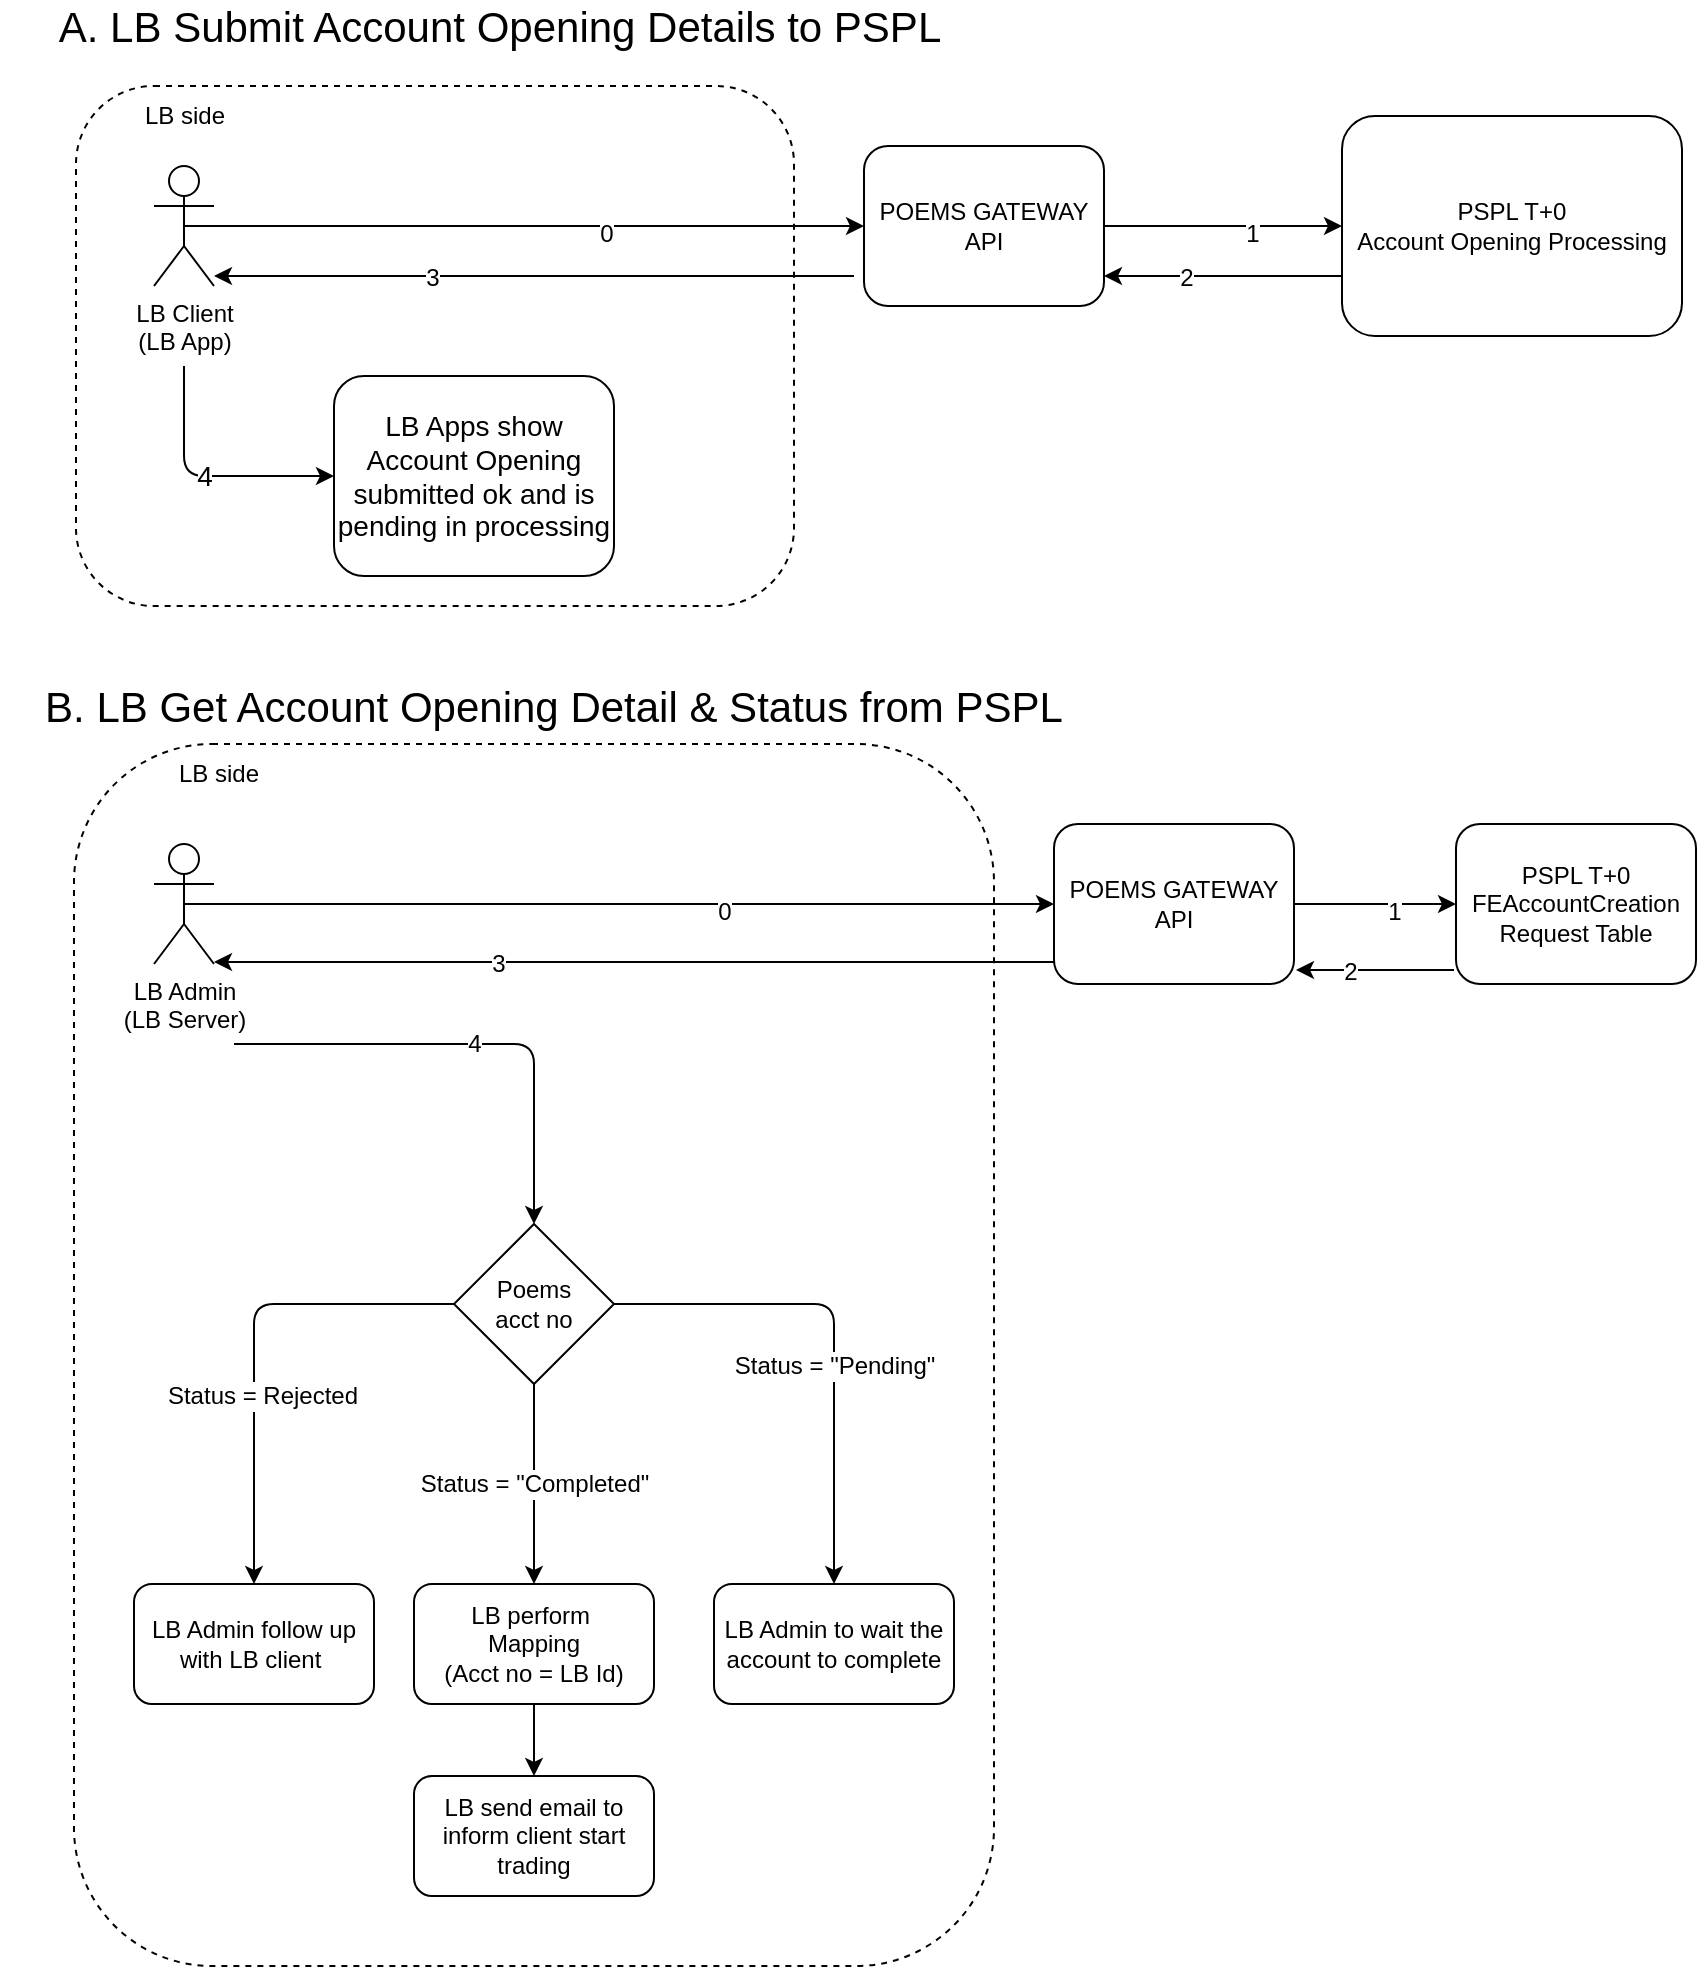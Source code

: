 <mxfile version="12.1.5" type="github" pages="1">
  <diagram id="UOzD4N3eyY4db2SnFhZ8" name="Page-1">
    <mxGraphModel dx="1888" dy="500" grid="1" gridSize="10" guides="1" tooltips="1" connect="1" arrows="1" fold="1" page="1" pageScale="1" pageWidth="850" pageHeight="1100" math="0" shadow="0">
      <root>
        <mxCell id="0"/>
        <mxCell id="1" parent="0"/>
        <mxCell id="Ur7TswTjiC4Jq3S4hagu-4" value="POEMS GATEWAY&lt;br&gt;API" style="rounded=1;whiteSpace=wrap;html=1;" parent="1" vertex="1">
          <mxGeometry x="425" y="100" width="120" height="80" as="geometry"/>
        </mxCell>
        <mxCell id="wVM4E26sl-JtEafnIeuh-3" value="PSPL T+0 &lt;br&gt;Account Opening Processing" style="rounded=1;whiteSpace=wrap;html=1;" vertex="1" parent="1">
          <mxGeometry x="664" y="85" width="170" height="110" as="geometry"/>
        </mxCell>
        <mxCell id="wVM4E26sl-JtEafnIeuh-4" value="" style="endArrow=classic;html=1;exitX=1;exitY=0.5;exitDx=0;exitDy=0;entryX=0;entryY=0.5;entryDx=0;entryDy=0;" edge="1" parent="1" source="Ur7TswTjiC4Jq3S4hagu-4" target="wVM4E26sl-JtEafnIeuh-3">
          <mxGeometry width="50" height="50" relative="1" as="geometry">
            <mxPoint x="340" y="140" as="sourcePoint"/>
            <mxPoint x="485" y="140" as="targetPoint"/>
          </mxGeometry>
        </mxCell>
        <mxCell id="wVM4E26sl-JtEafnIeuh-5" value="1" style="text;html=1;resizable=0;points=[];align=center;verticalAlign=middle;labelBackgroundColor=#ffffff;" vertex="1" connectable="0" parent="wVM4E26sl-JtEafnIeuh-4">
          <mxGeometry x="0.239" y="-4" relative="1" as="geometry">
            <mxPoint as="offset"/>
          </mxGeometry>
        </mxCell>
        <mxCell id="wVM4E26sl-JtEafnIeuh-6" value="" style="endArrow=classic;html=1;exitX=0;exitY=0.682;exitDx=0;exitDy=0;exitPerimeter=0;entryX=1;entryY=0.75;entryDx=0;entryDy=0;" edge="1" parent="1">
          <mxGeometry width="50" height="50" relative="1" as="geometry">
            <mxPoint x="664" y="165.02" as="sourcePoint"/>
            <mxPoint x="545" y="165" as="targetPoint"/>
          </mxGeometry>
        </mxCell>
        <mxCell id="wVM4E26sl-JtEafnIeuh-8" value="2" style="text;html=1;resizable=0;points=[];align=center;verticalAlign=middle;labelBackgroundColor=#ffffff;" vertex="1" connectable="0" parent="wVM4E26sl-JtEafnIeuh-6">
          <mxGeometry x="0.323" y="1" relative="1" as="geometry">
            <mxPoint as="offset"/>
          </mxGeometry>
        </mxCell>
        <mxCell id="wVM4E26sl-JtEafnIeuh-12" value="POEMS GATEWAY&lt;br&gt;API" style="rounded=1;whiteSpace=wrap;html=1;" vertex="1" parent="1">
          <mxGeometry x="520" y="439" width="120" height="80" as="geometry"/>
        </mxCell>
        <mxCell id="wVM4E26sl-JtEafnIeuh-15" value="PSPL T+0&lt;br&gt;FEAccountCreation&lt;br&gt;Request Table" style="rounded=1;whiteSpace=wrap;html=1;" vertex="1" parent="1">
          <mxGeometry x="721" y="439" width="120" height="80" as="geometry"/>
        </mxCell>
        <mxCell id="wVM4E26sl-JtEafnIeuh-16" value="" style="endArrow=classic;html=1;exitX=1;exitY=0.5;exitDx=0;exitDy=0;entryX=0;entryY=0.5;entryDx=0;entryDy=0;" edge="1" parent="1" source="wVM4E26sl-JtEafnIeuh-12" target="wVM4E26sl-JtEafnIeuh-15">
          <mxGeometry width="50" height="50" relative="1" as="geometry">
            <mxPoint x="397" y="479" as="sourcePoint"/>
            <mxPoint x="542" y="479" as="targetPoint"/>
          </mxGeometry>
        </mxCell>
        <mxCell id="wVM4E26sl-JtEafnIeuh-17" value="1" style="text;html=1;resizable=0;points=[];align=center;verticalAlign=middle;labelBackgroundColor=#ffffff;" vertex="1" connectable="0" parent="wVM4E26sl-JtEafnIeuh-16">
          <mxGeometry x="0.239" y="-4" relative="1" as="geometry">
            <mxPoint as="offset"/>
          </mxGeometry>
        </mxCell>
        <mxCell id="wVM4E26sl-JtEafnIeuh-18" value="" style="endArrow=classic;html=1;" edge="1" parent="1">
          <mxGeometry width="50" height="50" relative="1" as="geometry">
            <mxPoint x="720" y="512" as="sourcePoint"/>
            <mxPoint x="641" y="512" as="targetPoint"/>
          </mxGeometry>
        </mxCell>
        <mxCell id="wVM4E26sl-JtEafnIeuh-19" value="2" style="text;html=1;resizable=0;points=[];align=center;verticalAlign=middle;labelBackgroundColor=#ffffff;" vertex="1" connectable="0" parent="wVM4E26sl-JtEafnIeuh-18">
          <mxGeometry x="0.323" y="1" relative="1" as="geometry">
            <mxPoint as="offset"/>
          </mxGeometry>
        </mxCell>
        <mxCell id="wVM4E26sl-JtEafnIeuh-22" value="A. LB Submit Account Opening Details to PSPL" style="text;html=1;strokeColor=none;fillColor=none;align=center;verticalAlign=middle;whiteSpace=wrap;rounded=0;fontSize=21;" vertex="1" parent="1">
          <mxGeometry x="-7" y="30" width="500" height="20" as="geometry"/>
        </mxCell>
        <mxCell id="wVM4E26sl-JtEafnIeuh-23" value="B. LB Get Account Opening Detail &amp;amp; Status from PSPL" style="text;html=1;strokeColor=none;fillColor=none;align=center;verticalAlign=middle;whiteSpace=wrap;rounded=0;fontSize=21;" vertex="1" parent="1">
          <mxGeometry x="-5" y="370" width="550" height="20" as="geometry"/>
        </mxCell>
        <mxCell id="wVM4E26sl-JtEafnIeuh-26" value="" style="rounded=1;whiteSpace=wrap;html=1;fontSize=12;dashed=1;" vertex="1" parent="1">
          <mxGeometry x="30" y="399" width="460" height="611" as="geometry"/>
        </mxCell>
        <mxCell id="wVM4E26sl-JtEafnIeuh-25" value="Poems &lt;br&gt;acct no" style="rhombus;whiteSpace=wrap;html=1;fontSize=12;" vertex="1" parent="1">
          <mxGeometry x="220" y="639" width="80" height="80" as="geometry"/>
        </mxCell>
        <mxCell id="wVM4E26sl-JtEafnIeuh-24" value="LB perform&amp;nbsp;&lt;br&gt;Mapping&lt;br&gt;(Acct no = LB Id)" style="rounded=1;whiteSpace=wrap;html=1;fontSize=12;" vertex="1" parent="1">
          <mxGeometry x="200" y="819" width="120" height="60" as="geometry"/>
        </mxCell>
        <mxCell id="wVM4E26sl-JtEafnIeuh-28" value="Status = &quot;Completed&quot;" style="endArrow=classic;html=1;fontSize=12;entryX=0.5;entryY=0;entryDx=0;entryDy=0;exitX=0.5;exitY=1;exitDx=0;exitDy=0;" edge="1" parent="1" source="wVM4E26sl-JtEafnIeuh-25" target="wVM4E26sl-JtEafnIeuh-24">
          <mxGeometry width="50" height="50" relative="1" as="geometry">
            <mxPoint x="350" y="729" as="sourcePoint"/>
            <mxPoint x="400" y="679" as="targetPoint"/>
          </mxGeometry>
        </mxCell>
        <mxCell id="wVM4E26sl-JtEafnIeuh-29" value="LB Admin follow up with LB client&amp;nbsp;" style="rounded=1;whiteSpace=wrap;html=1;fontSize=12;" vertex="1" parent="1">
          <mxGeometry x="60" y="819" width="120" height="60" as="geometry"/>
        </mxCell>
        <mxCell id="wVM4E26sl-JtEafnIeuh-30" value="" style="endArrow=classic;html=1;fontSize=12;exitX=0;exitY=0.5;exitDx=0;exitDy=0;" edge="1" parent="1" source="wVM4E26sl-JtEafnIeuh-25" target="wVM4E26sl-JtEafnIeuh-29">
          <mxGeometry width="50" height="50" relative="1" as="geometry">
            <mxPoint x="120" y="719" as="sourcePoint"/>
            <mxPoint x="170" y="669" as="targetPoint"/>
            <Array as="points">
              <mxPoint x="120" y="679"/>
            </Array>
          </mxGeometry>
        </mxCell>
        <mxCell id="wVM4E26sl-JtEafnIeuh-31" value="Status = Rejected" style="text;html=1;resizable=0;points=[];align=center;verticalAlign=middle;labelBackgroundColor=#ffffff;fontSize=12;" vertex="1" connectable="0" parent="wVM4E26sl-JtEafnIeuh-30">
          <mxGeometry x="0.217" y="4" relative="1" as="geometry">
            <mxPoint as="offset"/>
          </mxGeometry>
        </mxCell>
        <mxCell id="wVM4E26sl-JtEafnIeuh-32" value="&lt;span style=&quot;white-space: normal&quot;&gt;LB Admin to wait the account to complete&lt;/span&gt;" style="rounded=1;whiteSpace=wrap;html=1;fontSize=12;" vertex="1" parent="1">
          <mxGeometry x="350" y="819" width="120" height="60" as="geometry"/>
        </mxCell>
        <mxCell id="wVM4E26sl-JtEafnIeuh-33" value="" style="endArrow=classic;html=1;fontSize=12;exitX=1;exitY=0.5;exitDx=0;exitDy=0;entryX=0.5;entryY=0;entryDx=0;entryDy=0;" edge="1" parent="1" source="wVM4E26sl-JtEafnIeuh-25" target="wVM4E26sl-JtEafnIeuh-32">
          <mxGeometry width="50" height="50" relative="1" as="geometry">
            <mxPoint x="380" y="739" as="sourcePoint"/>
            <mxPoint x="430" y="689" as="targetPoint"/>
            <Array as="points">
              <mxPoint x="410" y="679"/>
            </Array>
          </mxGeometry>
        </mxCell>
        <mxCell id="wVM4E26sl-JtEafnIeuh-34" value="Status = &quot;Pending&quot;" style="text;html=1;resizable=0;points=[];align=center;verticalAlign=middle;labelBackgroundColor=#ffffff;fontSize=12;" vertex="1" connectable="0" parent="wVM4E26sl-JtEafnIeuh-33">
          <mxGeometry x="0.124" relative="1" as="geometry">
            <mxPoint as="offset"/>
          </mxGeometry>
        </mxCell>
        <mxCell id="wVM4E26sl-JtEafnIeuh-35" value="LB side" style="text;html=1;strokeColor=none;fillColor=none;align=center;verticalAlign=middle;whiteSpace=wrap;rounded=0;fontSize=12;" vertex="1" parent="1">
          <mxGeometry x="70" y="404" width="65" height="20" as="geometry"/>
        </mxCell>
        <mxCell id="wVM4E26sl-JtEafnIeuh-11" value="LB Admin&lt;br&gt;(LB Server)" style="shape=umlActor;verticalLabelPosition=bottom;labelBackgroundColor=#ffffff;verticalAlign=top;html=1;outlineConnect=0;" vertex="1" parent="1">
          <mxGeometry x="70" y="449" width="30" height="60" as="geometry"/>
        </mxCell>
        <mxCell id="wVM4E26sl-JtEafnIeuh-13" value="" style="endArrow=classic;html=1;exitX=0.5;exitY=0.5;exitDx=0;exitDy=0;exitPerimeter=0;entryX=0;entryY=0.5;entryDx=0;entryDy=0;" edge="1" parent="1" source="wVM4E26sl-JtEafnIeuh-11" target="wVM4E26sl-JtEafnIeuh-12">
          <mxGeometry width="50" height="50" relative="1" as="geometry">
            <mxPoint x="160" y="519" as="sourcePoint"/>
            <mxPoint x="210" y="469" as="targetPoint"/>
          </mxGeometry>
        </mxCell>
        <mxCell id="wVM4E26sl-JtEafnIeuh-14" value="0" style="text;html=1;resizable=0;points=[];align=center;verticalAlign=middle;labelBackgroundColor=#ffffff;" vertex="1" connectable="0" parent="wVM4E26sl-JtEafnIeuh-13">
          <mxGeometry x="0.239" y="-4" relative="1" as="geometry">
            <mxPoint as="offset"/>
          </mxGeometry>
        </mxCell>
        <mxCell id="wVM4E26sl-JtEafnIeuh-20" value="" style="endArrow=classic;html=1;" edge="1" parent="1">
          <mxGeometry width="50" height="50" relative="1" as="geometry">
            <mxPoint x="520" y="508" as="sourcePoint"/>
            <mxPoint x="100" y="508" as="targetPoint"/>
          </mxGeometry>
        </mxCell>
        <mxCell id="wVM4E26sl-JtEafnIeuh-21" value="3" style="text;html=1;resizable=0;points=[];align=center;verticalAlign=middle;labelBackgroundColor=#ffffff;" vertex="1" connectable="0" parent="wVM4E26sl-JtEafnIeuh-20">
          <mxGeometry x="0.323" y="1" relative="1" as="geometry">
            <mxPoint as="offset"/>
          </mxGeometry>
        </mxCell>
        <mxCell id="wVM4E26sl-JtEafnIeuh-27" value="4" style="endArrow=classic;html=1;fontSize=12;entryX=0.5;entryY=0;entryDx=0;entryDy=0;" edge="1" parent="1" target="wVM4E26sl-JtEafnIeuh-25">
          <mxGeometry width="50" height="50" relative="1" as="geometry">
            <mxPoint x="110" y="549" as="sourcePoint"/>
            <mxPoint x="230" y="559" as="targetPoint"/>
            <Array as="points">
              <mxPoint x="260" y="549"/>
            </Array>
          </mxGeometry>
        </mxCell>
        <mxCell id="wVM4E26sl-JtEafnIeuh-37" value="" style="rounded=1;whiteSpace=wrap;html=1;fontSize=12;dashed=1;" vertex="1" parent="1">
          <mxGeometry x="31" y="70" width="359" height="260" as="geometry"/>
        </mxCell>
        <mxCell id="Ur7TswTjiC4Jq3S4hagu-1" value="LB Client&lt;br&gt;(LB App)" style="shape=umlActor;verticalLabelPosition=bottom;labelBackgroundColor=#ffffff;verticalAlign=top;html=1;outlineConnect=0;" parent="1" vertex="1">
          <mxGeometry x="70" y="110" width="30" height="60" as="geometry"/>
        </mxCell>
        <mxCell id="wVM4E26sl-JtEafnIeuh-1" value="" style="endArrow=classic;html=1;exitX=0.5;exitY=0.5;exitDx=0;exitDy=0;exitPerimeter=0;entryX=0;entryY=0.5;entryDx=0;entryDy=0;" edge="1" parent="1" source="Ur7TswTjiC4Jq3S4hagu-1" target="Ur7TswTjiC4Jq3S4hagu-4">
          <mxGeometry width="50" height="50" relative="1" as="geometry">
            <mxPoint x="160" y="180" as="sourcePoint"/>
            <mxPoint x="210" y="130" as="targetPoint"/>
          </mxGeometry>
        </mxCell>
        <mxCell id="wVM4E26sl-JtEafnIeuh-2" value="0" style="text;html=1;resizable=0;points=[];align=center;verticalAlign=middle;labelBackgroundColor=#ffffff;" vertex="1" connectable="0" parent="wVM4E26sl-JtEafnIeuh-1">
          <mxGeometry x="0.239" y="-4" relative="1" as="geometry">
            <mxPoint as="offset"/>
          </mxGeometry>
        </mxCell>
        <mxCell id="wVM4E26sl-JtEafnIeuh-9" value="" style="endArrow=classic;html=1;entryX=1;entryY=1;entryDx=0;entryDy=0;entryPerimeter=0;" edge="1" parent="1">
          <mxGeometry width="50" height="50" relative="1" as="geometry">
            <mxPoint x="420" y="165" as="sourcePoint"/>
            <mxPoint x="100" y="165" as="targetPoint"/>
          </mxGeometry>
        </mxCell>
        <mxCell id="wVM4E26sl-JtEafnIeuh-10" value="3" style="text;html=1;resizable=0;points=[];align=center;verticalAlign=middle;labelBackgroundColor=#ffffff;" vertex="1" connectable="0" parent="wVM4E26sl-JtEafnIeuh-9">
          <mxGeometry x="0.323" y="1" relative="1" as="geometry">
            <mxPoint as="offset"/>
          </mxGeometry>
        </mxCell>
        <mxCell id="wVM4E26sl-JtEafnIeuh-36" value="LB Apps show Account Opening submitted ok and is pending in processing" style="rounded=1;whiteSpace=wrap;html=1;fontSize=14;" vertex="1" parent="1">
          <mxGeometry x="160" y="215" width="140" height="100" as="geometry"/>
        </mxCell>
        <mxCell id="wVM4E26sl-JtEafnIeuh-39" value="4" style="endArrow=classic;html=1;fontSize=14;entryX=0;entryY=0.5;entryDx=0;entryDy=0;" edge="1" parent="1" target="wVM4E26sl-JtEafnIeuh-36">
          <mxGeometry width="50" height="50" relative="1" as="geometry">
            <mxPoint x="85" y="210" as="sourcePoint"/>
            <mxPoint x="550" y="260" as="targetPoint"/>
            <Array as="points">
              <mxPoint x="85" y="265"/>
            </Array>
          </mxGeometry>
        </mxCell>
        <mxCell id="wVM4E26sl-JtEafnIeuh-41" value="LB side" style="text;html=1;strokeColor=none;fillColor=none;align=center;verticalAlign=middle;whiteSpace=wrap;rounded=0;fontSize=12;" vertex="1" parent="1">
          <mxGeometry x="52.5" y="75" width="65" height="20" as="geometry"/>
        </mxCell>
        <mxCell id="wVM4E26sl-JtEafnIeuh-42" value="LB send email to inform client start trading" style="rounded=1;whiteSpace=wrap;html=1;fontSize=12;" vertex="1" parent="1">
          <mxGeometry x="200" y="915" width="120" height="60" as="geometry"/>
        </mxCell>
        <mxCell id="wVM4E26sl-JtEafnIeuh-43" value="" style="endArrow=classic;html=1;fontSize=14;entryX=0.5;entryY=0;entryDx=0;entryDy=0;exitX=0.5;exitY=1;exitDx=0;exitDy=0;" edge="1" parent="1" source="wVM4E26sl-JtEafnIeuh-24" target="wVM4E26sl-JtEafnIeuh-42">
          <mxGeometry width="50" height="50" relative="1" as="geometry">
            <mxPoint x="80" y="1090" as="sourcePoint"/>
            <mxPoint x="130" y="1040" as="targetPoint"/>
          </mxGeometry>
        </mxCell>
      </root>
    </mxGraphModel>
  </diagram>
</mxfile>
